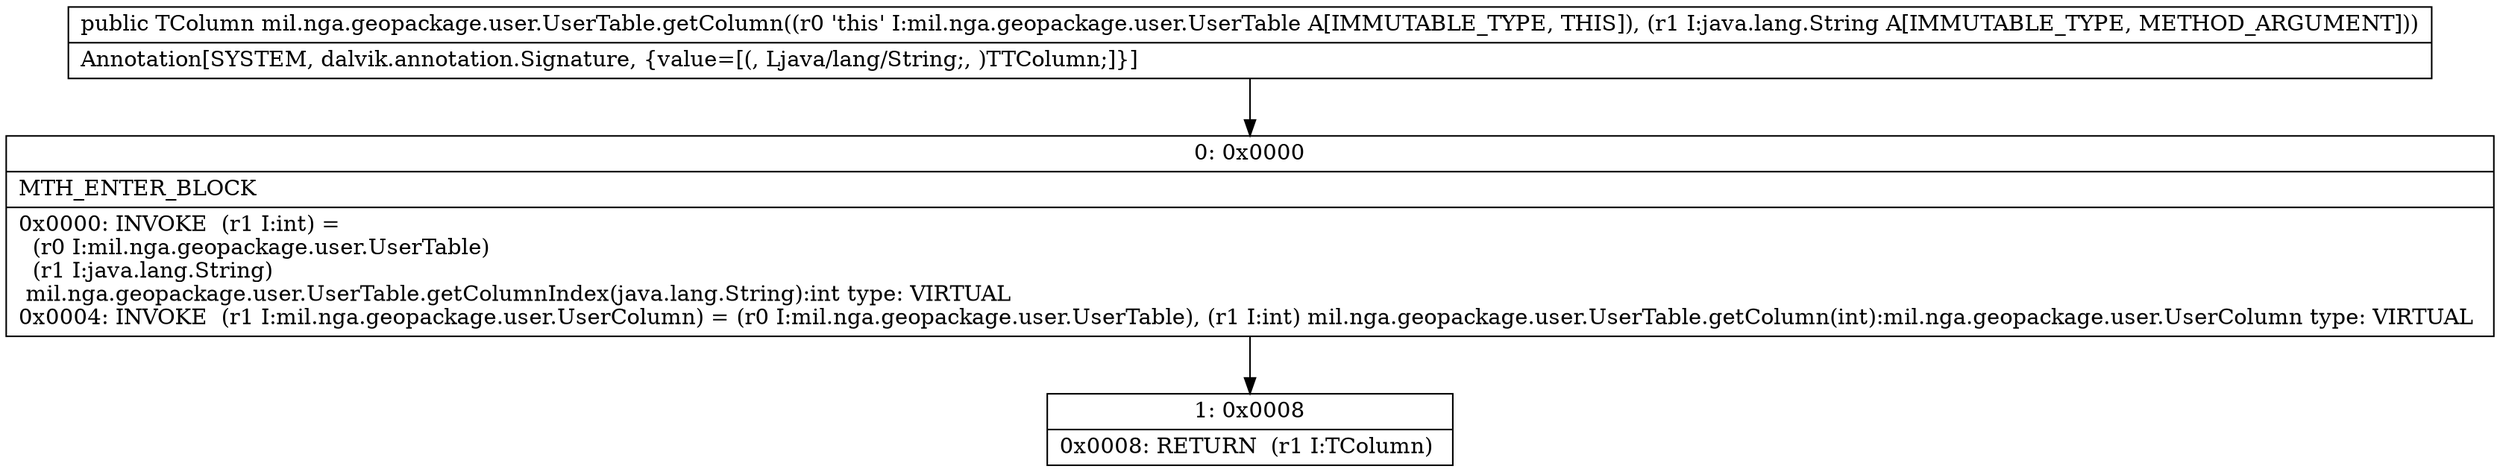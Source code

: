 digraph "CFG formil.nga.geopackage.user.UserTable.getColumn(Ljava\/lang\/String;)Lmil\/nga\/geopackage\/user\/UserColumn;" {
Node_0 [shape=record,label="{0\:\ 0x0000|MTH_ENTER_BLOCK\l|0x0000: INVOKE  (r1 I:int) = \l  (r0 I:mil.nga.geopackage.user.UserTable)\l  (r1 I:java.lang.String)\l mil.nga.geopackage.user.UserTable.getColumnIndex(java.lang.String):int type: VIRTUAL \l0x0004: INVOKE  (r1 I:mil.nga.geopackage.user.UserColumn) = (r0 I:mil.nga.geopackage.user.UserTable), (r1 I:int) mil.nga.geopackage.user.UserTable.getColumn(int):mil.nga.geopackage.user.UserColumn type: VIRTUAL \l}"];
Node_1 [shape=record,label="{1\:\ 0x0008|0x0008: RETURN  (r1 I:TColumn) \l}"];
MethodNode[shape=record,label="{public TColumn mil.nga.geopackage.user.UserTable.getColumn((r0 'this' I:mil.nga.geopackage.user.UserTable A[IMMUTABLE_TYPE, THIS]), (r1 I:java.lang.String A[IMMUTABLE_TYPE, METHOD_ARGUMENT]))  | Annotation[SYSTEM, dalvik.annotation.Signature, \{value=[(, Ljava\/lang\/String;, )TTColumn;]\}]\l}"];
MethodNode -> Node_0;
Node_0 -> Node_1;
}

